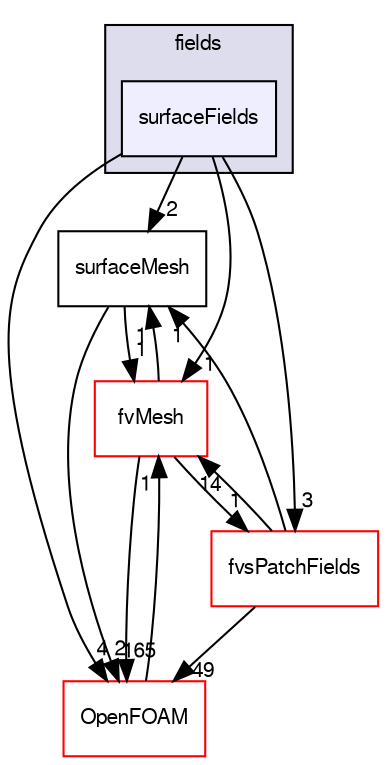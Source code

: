 digraph "src/finiteVolume/fields/surfaceFields" {
  bgcolor=transparent;
  compound=true
  node [ fontsize="10", fontname="FreeSans"];
  edge [ labelfontsize="10", labelfontname="FreeSans"];
  subgraph clusterdir_25ab4a83a983f7bb7a38b7f63bb141b7 {
    graph [ bgcolor="#ddddee", pencolor="black", label="fields" fontname="FreeSans", fontsize="10", URL="dir_25ab4a83a983f7bb7a38b7f63bb141b7.html"]
  dir_606ba9250f9107f82f779cbd3e87c3a5 [shape=box, label="surfaceFields", style="filled", fillcolor="#eeeeff", pencolor="black", URL="dir_606ba9250f9107f82f779cbd3e87c3a5.html"];
  }
  dir_fdafd3b59310328ee40a940c9419d4db [shape=box label="surfaceMesh" URL="dir_fdafd3b59310328ee40a940c9419d4db.html"];
  dir_c382fa095c9c33d8673c0dd60aaef275 [shape=box label="fvMesh" color="red" URL="dir_c382fa095c9c33d8673c0dd60aaef275.html"];
  dir_c5473ff19b20e6ec4dfe5c310b3778a8 [shape=box label="OpenFOAM" color="red" URL="dir_c5473ff19b20e6ec4dfe5c310b3778a8.html"];
  dir_807b34448f78de7c3bc4530ef499b703 [shape=box label="fvsPatchFields" color="red" URL="dir_807b34448f78de7c3bc4530ef499b703.html"];
  dir_fdafd3b59310328ee40a940c9419d4db->dir_c382fa095c9c33d8673c0dd60aaef275 [headlabel="1", labeldistance=1.5 headhref="dir_001100_000965.html"];
  dir_fdafd3b59310328ee40a940c9419d4db->dir_c5473ff19b20e6ec4dfe5c310b3778a8 [headlabel="2", labeldistance=1.5 headhref="dir_001100_001732.html"];
  dir_c382fa095c9c33d8673c0dd60aaef275->dir_fdafd3b59310328ee40a940c9419d4db [headlabel="1", labeldistance=1.5 headhref="dir_000965_001100.html"];
  dir_c382fa095c9c33d8673c0dd60aaef275->dir_c5473ff19b20e6ec4dfe5c310b3778a8 [headlabel="165", labeldistance=1.5 headhref="dir_000965_001732.html"];
  dir_c382fa095c9c33d8673c0dd60aaef275->dir_807b34448f78de7c3bc4530ef499b703 [headlabel="1", labeldistance=1.5 headhref="dir_000965_000883.html"];
  dir_c5473ff19b20e6ec4dfe5c310b3778a8->dir_c382fa095c9c33d8673c0dd60aaef275 [headlabel="1", labeldistance=1.5 headhref="dir_001732_000965.html"];
  dir_807b34448f78de7c3bc4530ef499b703->dir_fdafd3b59310328ee40a940c9419d4db [headlabel="1", labeldistance=1.5 headhref="dir_000883_001100.html"];
  dir_807b34448f78de7c3bc4530ef499b703->dir_c382fa095c9c33d8673c0dd60aaef275 [headlabel="14", labeldistance=1.5 headhref="dir_000883_000965.html"];
  dir_807b34448f78de7c3bc4530ef499b703->dir_c5473ff19b20e6ec4dfe5c310b3778a8 [headlabel="49", labeldistance=1.5 headhref="dir_000883_001732.html"];
  dir_606ba9250f9107f82f779cbd3e87c3a5->dir_fdafd3b59310328ee40a940c9419d4db [headlabel="2", labeldistance=1.5 headhref="dir_000902_001100.html"];
  dir_606ba9250f9107f82f779cbd3e87c3a5->dir_c382fa095c9c33d8673c0dd60aaef275 [headlabel="1", labeldistance=1.5 headhref="dir_000902_000965.html"];
  dir_606ba9250f9107f82f779cbd3e87c3a5->dir_c5473ff19b20e6ec4dfe5c310b3778a8 [headlabel="4", labeldistance=1.5 headhref="dir_000902_001732.html"];
  dir_606ba9250f9107f82f779cbd3e87c3a5->dir_807b34448f78de7c3bc4530ef499b703 [headlabel="3", labeldistance=1.5 headhref="dir_000902_000883.html"];
}
